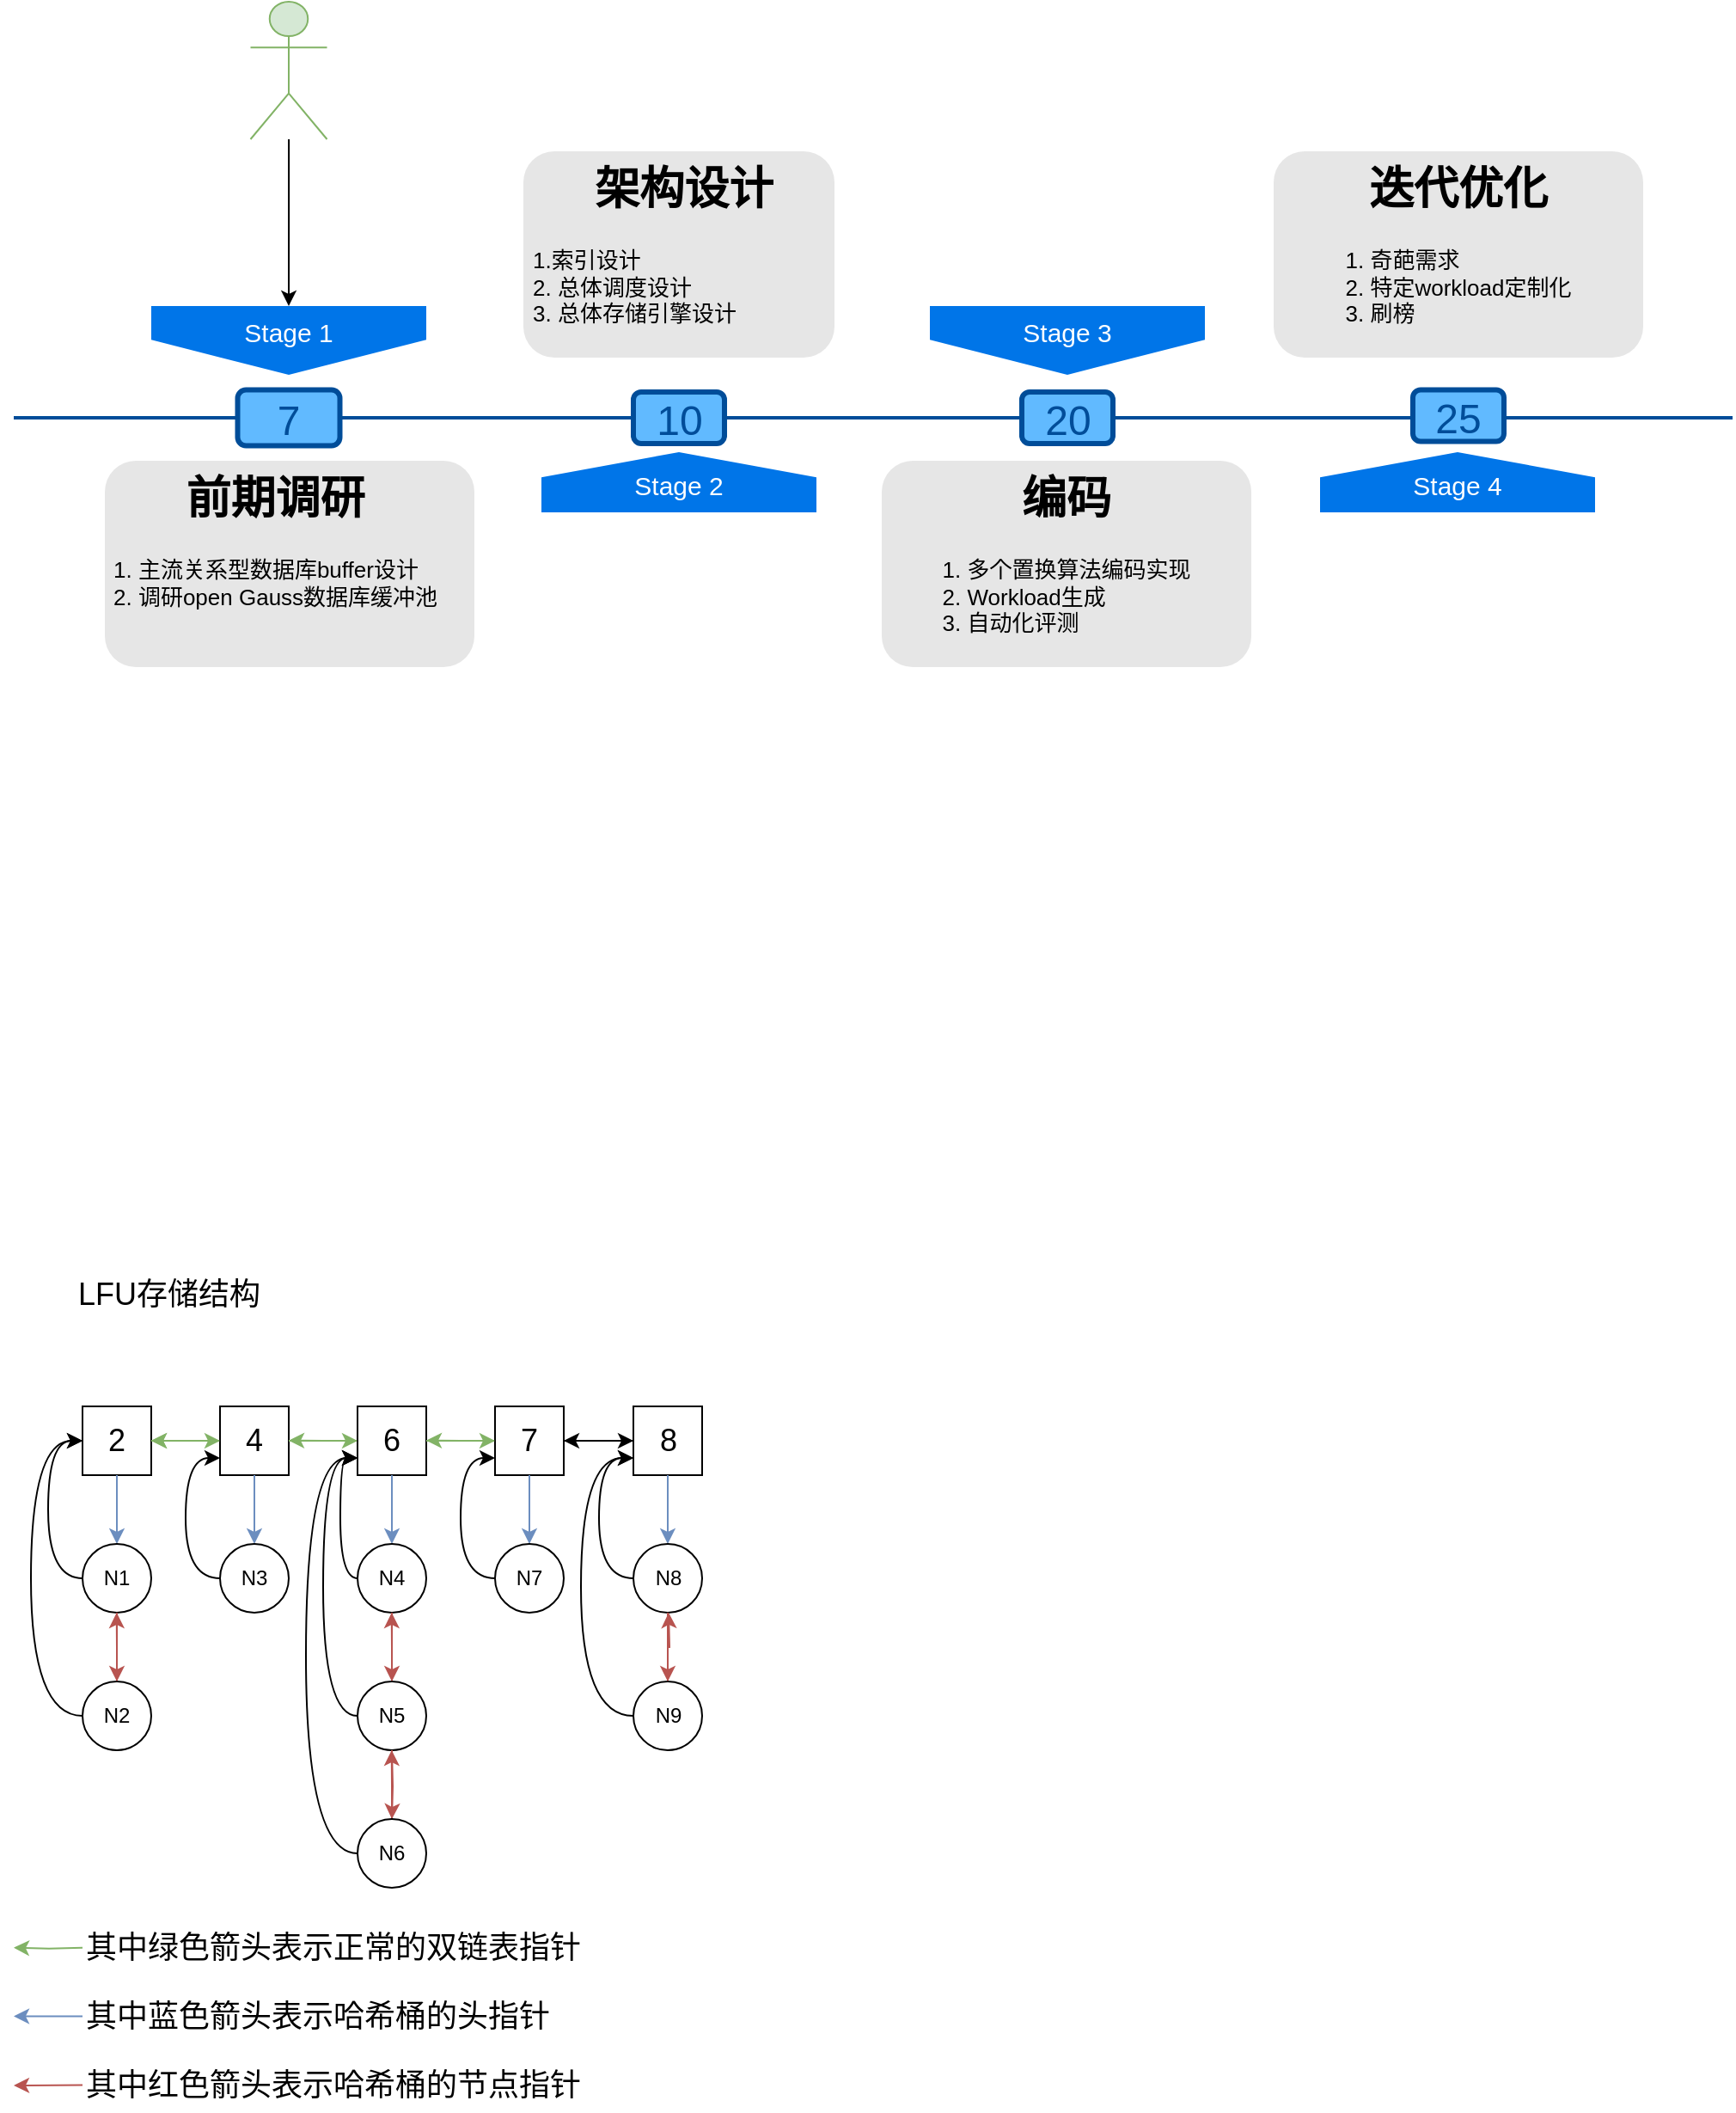 <mxfile version="13.7.9" type="device"><diagram name="Page-1" id="82e54ff1-d628-8f03-85c4-9753963a91cd"><mxGraphModel dx="685" dy="1418" grid="1" gridSize="10" guides="1" tooltips="1" connect="1" arrows="1" fold="1" page="1" pageScale="1" pageWidth="1100" pageHeight="850" background="#ffffff" math="0" shadow="0"><root><mxCell id="0"/><mxCell id="1" parent="0"/><mxCell id="4ec97bd9e5d20128-1" value="" style="line;strokeWidth=2;html=1;fillColor=none;fontSize=28;fontColor=#004D99;strokeColor=#004D99;" parent="1" vertex="1"><mxGeometry x="40" y="400" width="1000" height="10" as="geometry"/></mxCell><mxCell id="4ec97bd9e5d20128-5" value="Stage 1" style="shape=offPageConnector;whiteSpace=wrap;html=1;fillColor=#0075E8;fontSize=15;fontColor=#FFFFFF;size=0.509;verticalAlign=top;strokeColor=none;" parent="1" vertex="1"><mxGeometry x="120" y="340" width="160" height="40" as="geometry"/></mxCell><mxCell id="4ec97bd9e5d20128-6" value="&lt;span&gt;Stage 3&lt;/span&gt;" style="shape=offPageConnector;whiteSpace=wrap;html=1;fillColor=#0075E8;fontSize=15;fontColor=#FFFFFF;size=0.509;verticalAlign=top;strokeColor=none;" parent="1" vertex="1"><mxGeometry x="573" y="340" width="160" height="40" as="geometry"/></mxCell><mxCell id="4ec97bd9e5d20128-7" value="&lt;span&gt;Stage 2&lt;/span&gt;" style="shape=offPageConnector;whiteSpace=wrap;html=1;fillColor=#0075E8;fontSize=15;fontColor=#FFFFFF;size=0.418;flipV=1;verticalAlign=bottom;strokeColor=none;spacingBottom=4;" parent="1" vertex="1"><mxGeometry x="347" y="425" width="160" height="35" as="geometry"/></mxCell><mxCell id="4ec97bd9e5d20128-8" value="&lt;span&gt;Stage 4&lt;/span&gt;" style="shape=offPageConnector;whiteSpace=wrap;html=1;fillColor=#0075E8;fontSize=15;fontColor=#FFFFFF;size=0.418;flipV=1;verticalAlign=bottom;strokeColor=none;spacingBottom=4;" parent="1" vertex="1"><mxGeometry x="800" y="425" width="160" height="35" as="geometry"/></mxCell><mxCell id="4ec97bd9e5d20128-14" value="&lt;h1 style=&quot;text-align: center&quot;&gt;前期调研&lt;/h1&gt;&lt;div&gt;1. 主流关系型数据库buffer设计&lt;br&gt;&lt;/div&gt;&lt;div&gt;2. 调研open Gauss数据库缓冲池&lt;/div&gt;&lt;div&gt;&lt;br&gt;&lt;/div&gt;" style="text;html=1;spacing=5;spacingTop=-20;whiteSpace=wrap;overflow=hidden;strokeColor=none;strokeWidth=3;fillColor=#E6E6E6;fontSize=13;fontColor=#000000;align=left;rounded=1;" parent="1" vertex="1"><mxGeometry x="93" y="430" width="215" height="120" as="geometry"/></mxCell><mxCell id="4ec97bd9e5d20128-16" value="&lt;h1 style=&quot;text-align: right&quot;&gt;&amp;nbsp; &amp;nbsp; &amp;nbsp;架构设计&lt;/h1&gt;&lt;div&gt;1.索引设计&lt;/div&gt;&lt;div&gt;2. 总体调度设计&lt;/div&gt;&lt;div&gt;3. 总体存储引擎设计&lt;/div&gt;" style="text;html=1;spacing=5;spacingTop=-20;whiteSpace=wrap;overflow=hidden;strokeColor=none;strokeWidth=3;fillColor=#E6E6E6;fontSize=13;fontColor=#000000;align=left;rounded=1;" parent="1" vertex="1"><mxGeometry x="336.5" y="250" width="181" height="120" as="geometry"/></mxCell><mxCell id="4ec97bd9e5d20128-17" value="&lt;h1&gt;编码&lt;/h1&gt;&lt;div style=&quot;text-align: left&quot;&gt;1. 多个置换算法编码实现&lt;/div&gt;&lt;div style=&quot;text-align: left&quot;&gt;2. Workload生成&lt;/div&gt;&lt;div style=&quot;text-align: left&quot;&gt;3. 自动化评测&lt;/div&gt;" style="text;html=1;spacing=5;spacingTop=-20;whiteSpace=wrap;overflow=hidden;strokeColor=none;strokeWidth=3;fillColor=#E6E6E6;fontSize=13;fontColor=#000000;align=center;rounded=1;" parent="1" vertex="1"><mxGeometry x="545" y="430" width="215" height="120" as="geometry"/></mxCell><mxCell id="4ec97bd9e5d20128-18" value="&lt;h1&gt;迭代优化&lt;/h1&gt;&lt;div style=&quot;text-align: left&quot;&gt;1. 奇葩需求&lt;/div&gt;&lt;div style=&quot;text-align: left&quot;&gt;2. 特定workload定制化&lt;/div&gt;&lt;div style=&quot;text-align: left&quot;&gt;3. 刷榜&lt;/div&gt;" style="text;html=1;spacing=5;spacingTop=-20;whiteSpace=wrap;overflow=hidden;strokeColor=none;strokeWidth=3;fillColor=#E6E6E6;fontSize=13;fontColor=#000000;align=center;rounded=1;" parent="1" vertex="1"><mxGeometry x="773" y="250" width="215" height="120" as="geometry"/></mxCell><mxCell id="fuFxC5G7vqKhvWtZeMun-10" value="" style="edgeStyle=orthogonalEdgeStyle;rounded=0;orthogonalLoop=1;jettySize=auto;html=1;" parent="1" source="fuFxC5G7vqKhvWtZeMun-2" target="4ec97bd9e5d20128-5" edge="1"><mxGeometry relative="1" as="geometry"/></mxCell><mxCell id="fuFxC5G7vqKhvWtZeMun-2" value="" style="shape=umlActor;verticalLabelPosition=bottom;verticalAlign=top;html=1;outlineConnect=0;fillColor=#d5e8d4;strokeColor=#82b366;" parent="1" vertex="1"><mxGeometry x="177.75" y="163" width="44.5" height="80" as="geometry"/></mxCell><mxCell id="fuFxC5G7vqKhvWtZeMun-6" value="&lt;font style=&quot;font-size: 24px&quot;&gt;7&lt;/font&gt;" style="whiteSpace=wrap;html=1;align=center;fontSize=28;fontColor=#004D99;strokeColor=#004D99;strokeWidth=3;fillColor=#61BAFF;rounded=1;" parent="1" vertex="1"><mxGeometry x="170.25" y="388.75" width="59.5" height="32.5" as="geometry"/></mxCell><mxCell id="fuFxC5G7vqKhvWtZeMun-7" value="&lt;font style=&quot;font-size: 24px&quot;&gt;10&lt;/font&gt;" style="whiteSpace=wrap;html=1;align=center;fontSize=28;fontColor=#004D99;strokeColor=#004D99;strokeWidth=3;fillColor=#61BAFF;rounded=1;" parent="1" vertex="1"><mxGeometry x="400.5" y="390" width="53" height="30" as="geometry"/></mxCell><mxCell id="fuFxC5G7vqKhvWtZeMun-8" value="&lt;font style=&quot;font-size: 24px&quot;&gt;20&lt;/font&gt;" style="whiteSpace=wrap;html=1;align=center;fontSize=28;fontColor=#004D99;strokeColor=#004D99;strokeWidth=3;fillColor=#61BAFF;rounded=1;" parent="1" vertex="1"><mxGeometry x="626.5" y="390" width="53" height="30" as="geometry"/></mxCell><mxCell id="fuFxC5G7vqKhvWtZeMun-9" value="&lt;font style=&quot;font-size: 24px&quot;&gt;25&lt;/font&gt;" style="whiteSpace=wrap;html=1;align=center;fontSize=28;fontColor=#004D99;strokeColor=#004D99;strokeWidth=3;fillColor=#61BAFF;rounded=1;" parent="1" vertex="1"><mxGeometry x="854" y="388.75" width="53" height="30" as="geometry"/></mxCell><mxCell id="LZcLPNR7s_1Gfuueu0YZ-1" value="&lt;font style=&quot;font-size: 18px&quot;&gt;2&lt;/font&gt;" style="whiteSpace=wrap;html=1;aspect=fixed;" parent="1" vertex="1"><mxGeometry x="80" y="980" width="40" height="40" as="geometry"/></mxCell><mxCell id="LZcLPNR7s_1Gfuueu0YZ-26" style="edgeStyle=orthogonalEdgeStyle;rounded=0;orthogonalLoop=1;jettySize=auto;html=1;exitX=0;exitY=0.5;exitDx=0;exitDy=0;entryX=1;entryY=0.5;entryDx=0;entryDy=0;fillColor=#d5e8d4;strokeColor=#82b366;" parent="1" source="LZcLPNR7s_1Gfuueu0YZ-3" target="LZcLPNR7s_1Gfuueu0YZ-1" edge="1"><mxGeometry x="40" y="900" as="geometry"/></mxCell><mxCell id="LZcLPNR7s_1Gfuueu0YZ-45" value="" style="edgeStyle=orthogonalEdgeStyle;curved=1;orthogonalLoop=1;jettySize=auto;html=1;fontSize=18;fillColor=#d5e8d4;strokeColor=#82b366;" parent="1" source="LZcLPNR7s_1Gfuueu0YZ-3" target="LZcLPNR7s_1Gfuueu0YZ-1" edge="1"><mxGeometry x="40" y="900" as="geometry"/></mxCell><mxCell id="LZcLPNR7s_1Gfuueu0YZ-3" value="&lt;font style=&quot;font-size: 18px;&quot;&gt;4&lt;/font&gt;" style="whiteSpace=wrap;html=1;aspect=fixed;fontSize=18;" parent="1" vertex="1"><mxGeometry x="160" y="980" width="40" height="40" as="geometry"/></mxCell><mxCell id="LZcLPNR7s_1Gfuueu0YZ-25" style="edgeStyle=orthogonalEdgeStyle;rounded=0;orthogonalLoop=1;jettySize=auto;html=1;exitX=1;exitY=0.5;exitDx=0;exitDy=0;entryX=0;entryY=0.5;entryDx=0;entryDy=0;fillColor=#d5e8d4;strokeColor=#82b366;" parent="1" source="LZcLPNR7s_1Gfuueu0YZ-1" target="LZcLPNR7s_1Gfuueu0YZ-3" edge="1"><mxGeometry x="40" y="900" as="geometry"/></mxCell><mxCell id="LZcLPNR7s_1Gfuueu0YZ-29" style="edgeStyle=orthogonalEdgeStyle;rounded=0;orthogonalLoop=1;jettySize=auto;html=1;exitX=0;exitY=0.5;exitDx=0;exitDy=0;fillColor=#d5e8d4;strokeColor=#82b366;" parent="1" source="LZcLPNR7s_1Gfuueu0YZ-4" edge="1"><mxGeometry x="40" y="900" as="geometry"><mxPoint x="200" y="999.857" as="targetPoint"/></mxGeometry></mxCell><mxCell id="LZcLPNR7s_1Gfuueu0YZ-4" value="&lt;font style=&quot;font-size: 18px;&quot;&gt;6&lt;/font&gt;" style="whiteSpace=wrap;html=1;aspect=fixed;fontSize=18;" parent="1" vertex="1"><mxGeometry x="240" y="980" width="40" height="40" as="geometry"/></mxCell><mxCell id="LZcLPNR7s_1Gfuueu0YZ-28" style="edgeStyle=orthogonalEdgeStyle;rounded=0;orthogonalLoop=1;jettySize=auto;html=1;exitX=1;exitY=0.5;exitDx=0;exitDy=0;entryX=0;entryY=0.5;entryDx=0;entryDy=0;fillColor=#d5e8d4;strokeColor=#82b366;" parent="1" source="LZcLPNR7s_1Gfuueu0YZ-3" target="LZcLPNR7s_1Gfuueu0YZ-4" edge="1"><mxGeometry x="40" y="900" as="geometry"/></mxCell><mxCell id="LZcLPNR7s_1Gfuueu0YZ-31" style="edgeStyle=orthogonalEdgeStyle;rounded=0;orthogonalLoop=1;jettySize=auto;html=1;exitX=0;exitY=0.5;exitDx=0;exitDy=0;fillColor=#d5e8d4;strokeColor=#82b366;" parent="1" source="LZcLPNR7s_1Gfuueu0YZ-5" edge="1"><mxGeometry x="40" y="900" as="geometry"><mxPoint x="280" y="999.857" as="targetPoint"/></mxGeometry></mxCell><mxCell id="P6JqRoeLZyj-2Z9D7lsT-9" style="edgeStyle=orthogonalEdgeStyle;rounded=0;orthogonalLoop=1;jettySize=auto;html=1;exitX=1;exitY=0.5;exitDx=0;exitDy=0;entryX=0;entryY=0.5;entryDx=0;entryDy=0;" edge="1" parent="1" source="LZcLPNR7s_1Gfuueu0YZ-5" target="P6JqRoeLZyj-2Z9D7lsT-1"><mxGeometry relative="1" as="geometry"/></mxCell><mxCell id="LZcLPNR7s_1Gfuueu0YZ-5" value="&lt;font style=&quot;font-size: 18px;&quot;&gt;7&lt;/font&gt;" style="whiteSpace=wrap;html=1;aspect=fixed;fontSize=18;" parent="1" vertex="1"><mxGeometry x="320" y="980" width="40" height="40" as="geometry"/></mxCell><mxCell id="LZcLPNR7s_1Gfuueu0YZ-30" style="edgeStyle=orthogonalEdgeStyle;rounded=0;orthogonalLoop=1;jettySize=auto;html=1;exitX=1;exitY=0.5;exitDx=0;exitDy=0;entryX=0;entryY=0.5;entryDx=0;entryDy=0;fillColor=#d5e8d4;strokeColor=#82b366;" parent="1" source="LZcLPNR7s_1Gfuueu0YZ-4" target="LZcLPNR7s_1Gfuueu0YZ-5" edge="1"><mxGeometry x="40" y="900" as="geometry"/></mxCell><mxCell id="LZcLPNR7s_1Gfuueu0YZ-6" value="" style="endArrow=classic;html=1;exitX=0.5;exitY=1;exitDx=0;exitDy=0;fillColor=#dae8fc;strokeColor=#6c8ebf;" parent="1" source="LZcLPNR7s_1Gfuueu0YZ-1" edge="1"><mxGeometry x="40" y="900" width="50" height="50" as="geometry"><mxPoint x="80" y="1080" as="sourcePoint"/><mxPoint x="100" y="1060" as="targetPoint"/></mxGeometry></mxCell><mxCell id="LZcLPNR7s_1Gfuueu0YZ-36" style="edgeStyle=orthogonalEdgeStyle;orthogonalLoop=1;jettySize=auto;html=1;exitX=0;exitY=0.5;exitDx=0;exitDy=0;entryX=0;entryY=0.5;entryDx=0;entryDy=0;fontSize=18;curved=1;" parent="1" source="LZcLPNR7s_1Gfuueu0YZ-7" target="LZcLPNR7s_1Gfuueu0YZ-1" edge="1"><mxGeometry x="40" y="900" as="geometry"><Array as="points"><mxPoint x="60" y="1080"/><mxPoint x="60" y="1000"/></Array></mxGeometry></mxCell><mxCell id="LZcLPNR7s_1Gfuueu0YZ-7" value="N1" style="ellipse;whiteSpace=wrap;html=1;aspect=fixed;" parent="1" vertex="1"><mxGeometry x="80" y="1060" width="40" height="40" as="geometry"/></mxCell><mxCell id="LZcLPNR7s_1Gfuueu0YZ-32" style="edgeStyle=orthogonalEdgeStyle;rounded=0;orthogonalLoop=1;jettySize=auto;html=1;exitX=0.5;exitY=0;exitDx=0;exitDy=0;fillColor=#f8cecc;strokeColor=#b85450;" parent="1" source="LZcLPNR7s_1Gfuueu0YZ-8" edge="1"><mxGeometry x="40" y="900" as="geometry"><mxPoint x="99.857" y="1100" as="targetPoint"/></mxGeometry></mxCell><mxCell id="LZcLPNR7s_1Gfuueu0YZ-37" style="edgeStyle=orthogonalEdgeStyle;curved=1;orthogonalLoop=1;jettySize=auto;html=1;fontSize=18;" parent="1" source="LZcLPNR7s_1Gfuueu0YZ-8" edge="1"><mxGeometry x="40" y="900" as="geometry"><mxPoint x="80" y="1000" as="targetPoint"/><Array as="points"><mxPoint x="50" y="1160"/><mxPoint x="50" y="1000"/></Array></mxGeometry></mxCell><mxCell id="LZcLPNR7s_1Gfuueu0YZ-8" value="&lt;span&gt;N2&lt;br&gt;&lt;/span&gt;" style="ellipse;whiteSpace=wrap;html=1;aspect=fixed;" parent="1" vertex="1"><mxGeometry x="80" y="1140" width="40" height="40" as="geometry"/></mxCell><mxCell id="LZcLPNR7s_1Gfuueu0YZ-9" value="" style="edgeStyle=orthogonalEdgeStyle;rounded=0;orthogonalLoop=1;jettySize=auto;html=1;fillColor=#f8cecc;strokeColor=#b85450;" parent="1" source="LZcLPNR7s_1Gfuueu0YZ-7" target="LZcLPNR7s_1Gfuueu0YZ-8" edge="1"><mxGeometry x="40" y="900" as="geometry"/></mxCell><mxCell id="LZcLPNR7s_1Gfuueu0YZ-10" value="" style="endArrow=classic;html=1;exitX=0.5;exitY=1;exitDx=0;exitDy=0;fillColor=#dae8fc;strokeColor=#6c8ebf;" parent="1" edge="1"><mxGeometry x="40" y="900" width="50" height="50" as="geometry"><mxPoint x="180" y="1020" as="sourcePoint"/><mxPoint x="180" y="1060" as="targetPoint"/></mxGeometry></mxCell><mxCell id="LZcLPNR7s_1Gfuueu0YZ-38" style="edgeStyle=orthogonalEdgeStyle;curved=1;orthogonalLoop=1;jettySize=auto;html=1;exitX=0;exitY=0.5;exitDx=0;exitDy=0;entryX=0;entryY=0.75;entryDx=0;entryDy=0;fontSize=18;" parent="1" source="LZcLPNR7s_1Gfuueu0YZ-12" target="LZcLPNR7s_1Gfuueu0YZ-3" edge="1"><mxGeometry x="40" y="900" as="geometry"/></mxCell><mxCell id="LZcLPNR7s_1Gfuueu0YZ-12" value="&lt;span&gt;N3&lt;/span&gt;" style="ellipse;whiteSpace=wrap;html=1;aspect=fixed;" parent="1" vertex="1"><mxGeometry x="160" y="1060" width="40" height="40" as="geometry"/></mxCell><mxCell id="LZcLPNR7s_1Gfuueu0YZ-14" value="" style="endArrow=classic;html=1;exitX=0.5;exitY=1;exitDx=0;exitDy=0;fillColor=#dae8fc;strokeColor=#6c8ebf;" parent="1" edge="1"><mxGeometry x="40" y="900" width="50" height="50" as="geometry"><mxPoint x="260" y="1020" as="sourcePoint"/><mxPoint x="260" y="1060" as="targetPoint"/></mxGeometry></mxCell><mxCell id="LZcLPNR7s_1Gfuueu0YZ-39" style="edgeStyle=orthogonalEdgeStyle;curved=1;orthogonalLoop=1;jettySize=auto;html=1;exitX=0;exitY=0.5;exitDx=0;exitDy=0;entryX=0;entryY=0.75;entryDx=0;entryDy=0;fontSize=18;" parent="1" source="LZcLPNR7s_1Gfuueu0YZ-16" target="LZcLPNR7s_1Gfuueu0YZ-4" edge="1"><mxGeometry x="40" y="900" as="geometry"><Array as="points"><mxPoint x="230" y="1080"/><mxPoint x="230" y="1010"/></Array></mxGeometry></mxCell><mxCell id="LZcLPNR7s_1Gfuueu0YZ-16" value="&lt;span&gt;N4&lt;/span&gt;" style="ellipse;whiteSpace=wrap;html=1;aspect=fixed;" parent="1" vertex="1"><mxGeometry x="240" y="1060" width="40" height="40" as="geometry"/></mxCell><mxCell id="LZcLPNR7s_1Gfuueu0YZ-33" style="edgeStyle=orthogonalEdgeStyle;rounded=0;orthogonalLoop=1;jettySize=auto;html=1;exitX=0.5;exitY=0;exitDx=0;exitDy=0;fontSize=18;fillColor=#f8cecc;strokeColor=#b85450;" parent="1" source="LZcLPNR7s_1Gfuueu0YZ-17" edge="1"><mxGeometry x="40" y="900" as="geometry"><mxPoint x="259.857" y="1100" as="targetPoint"/></mxGeometry></mxCell><mxCell id="LZcLPNR7s_1Gfuueu0YZ-40" style="edgeStyle=orthogonalEdgeStyle;curved=1;orthogonalLoop=1;jettySize=auto;html=1;exitX=0;exitY=0.5;exitDx=0;exitDy=0;entryX=0;entryY=0.75;entryDx=0;entryDy=0;fontSize=18;" parent="1" source="LZcLPNR7s_1Gfuueu0YZ-17" target="LZcLPNR7s_1Gfuueu0YZ-4" edge="1"><mxGeometry x="40" y="900" as="geometry"><Array as="points"><mxPoint x="220" y="1160"/><mxPoint x="220" y="1010"/></Array></mxGeometry></mxCell><mxCell id="LZcLPNR7s_1Gfuueu0YZ-17" value="&lt;span&gt;N5&lt;/span&gt;" style="ellipse;whiteSpace=wrap;html=1;aspect=fixed;" parent="1" vertex="1"><mxGeometry x="240" y="1140" width="40" height="40" as="geometry"/></mxCell><mxCell id="LZcLPNR7s_1Gfuueu0YZ-15" value="" style="edgeStyle=orthogonalEdgeStyle;rounded=0;orthogonalLoop=1;jettySize=auto;html=1;fillColor=#f8cecc;strokeColor=#b85450;" parent="1" source="LZcLPNR7s_1Gfuueu0YZ-16" target="LZcLPNR7s_1Gfuueu0YZ-17" edge="1"><mxGeometry x="40" y="900" as="geometry"/></mxCell><mxCell id="LZcLPNR7s_1Gfuueu0YZ-18" value="" style="endArrow=classic;html=1;exitX=0.5;exitY=1;exitDx=0;exitDy=0;fillColor=#dae8fc;strokeColor=#6c8ebf;" parent="1" edge="1"><mxGeometry x="40" y="900" width="50" height="50" as="geometry"><mxPoint x="340" y="1020" as="sourcePoint"/><mxPoint x="340" y="1060" as="targetPoint"/></mxGeometry></mxCell><mxCell id="LZcLPNR7s_1Gfuueu0YZ-42" style="edgeStyle=orthogonalEdgeStyle;curved=1;orthogonalLoop=1;jettySize=auto;html=1;exitX=0;exitY=0.5;exitDx=0;exitDy=0;entryX=0;entryY=0.75;entryDx=0;entryDy=0;fontSize=18;" parent="1" source="LZcLPNR7s_1Gfuueu0YZ-20" target="LZcLPNR7s_1Gfuueu0YZ-5" edge="1"><mxGeometry x="40" y="900" as="geometry"/></mxCell><mxCell id="LZcLPNR7s_1Gfuueu0YZ-20" value="&lt;span&gt;N7&lt;/span&gt;" style="ellipse;whiteSpace=wrap;html=1;aspect=fixed;" parent="1" vertex="1"><mxGeometry x="320" y="1060" width="40" height="40" as="geometry"/></mxCell><mxCell id="LZcLPNR7s_1Gfuueu0YZ-22" value="" style="edgeStyle=orthogonalEdgeStyle;rounded=0;orthogonalLoop=1;jettySize=auto;html=1;fillColor=#f8cecc;strokeColor=#b85450;" parent="1" target="LZcLPNR7s_1Gfuueu0YZ-23" edge="1"><mxGeometry x="40" y="900" as="geometry"><mxPoint x="260" y="1180" as="sourcePoint"/></mxGeometry></mxCell><mxCell id="LZcLPNR7s_1Gfuueu0YZ-34" style="edgeStyle=orthogonalEdgeStyle;rounded=0;orthogonalLoop=1;jettySize=auto;html=1;exitX=0.5;exitY=0;exitDx=0;exitDy=0;fontSize=18;fillColor=#f8cecc;strokeColor=#b85450;" parent="1" source="LZcLPNR7s_1Gfuueu0YZ-23" edge="1"><mxGeometry x="40" y="900" as="geometry"><mxPoint x="259.857" y="1180" as="targetPoint"/></mxGeometry></mxCell><mxCell id="LZcLPNR7s_1Gfuueu0YZ-41" style="edgeStyle=orthogonalEdgeStyle;curved=1;orthogonalLoop=1;jettySize=auto;html=1;exitX=0;exitY=0.5;exitDx=0;exitDy=0;fontSize=18;" parent="1" source="LZcLPNR7s_1Gfuueu0YZ-23" edge="1"><mxGeometry x="40" y="900" as="geometry"><mxPoint x="240.143" y="1010" as="targetPoint"/><Array as="points"><mxPoint x="210" y="1240"/><mxPoint x="210" y="1010"/></Array></mxGeometry></mxCell><mxCell id="LZcLPNR7s_1Gfuueu0YZ-23" value="&lt;span&gt;N6&lt;/span&gt;" style="ellipse;whiteSpace=wrap;html=1;aspect=fixed;" parent="1" vertex="1"><mxGeometry x="240" y="1220" width="40" height="40" as="geometry"/></mxCell><mxCell id="LZcLPNR7s_1Gfuueu0YZ-44" value="LFU存储结构" style="text;html=1;align=center;verticalAlign=middle;resizable=0;points=[];autosize=1;fontSize=18;" parent="1" vertex="1"><mxGeometry x="70" y="900" width="120" height="30" as="geometry"/></mxCell><mxCell id="LZcLPNR7s_1Gfuueu0YZ-46" value="其中绿色箭头表示正常的双链表指针" style="text;html=1;align=left;verticalAlign=middle;resizable=0;points=[];autosize=1;fontSize=18;" parent="1" vertex="1"><mxGeometry x="80" y="1280" width="300" height="30" as="geometry"/></mxCell><mxCell id="LZcLPNR7s_1Gfuueu0YZ-47" value="其中蓝色箭头表示哈希桶的头指针" style="text;html=1;align=left;verticalAlign=middle;resizable=0;points=[];autosize=1;fontSize=18;" parent="1" vertex="1"><mxGeometry x="80" y="1320" width="290" height="30" as="geometry"/></mxCell><mxCell id="LZcLPNR7s_1Gfuueu0YZ-48" value="其中红色箭头表示哈希桶的节点指针" style="text;html=1;align=left;verticalAlign=middle;resizable=0;points=[];autosize=1;fontSize=18;" parent="1" vertex="1"><mxGeometry x="80" y="1360" width="300" height="30" as="geometry"/></mxCell><mxCell id="LZcLPNR7s_1Gfuueu0YZ-49" value="" style="edgeStyle=orthogonalEdgeStyle;curved=1;orthogonalLoop=1;jettySize=auto;html=1;fontSize=18;fillColor=#d5e8d4;strokeColor=#82b366;" parent="1" edge="1"><mxGeometry x="40" y="900" as="geometry"><mxPoint x="80" y="1294.86" as="sourcePoint"/><mxPoint x="40" y="1294.86" as="targetPoint"/></mxGeometry></mxCell><mxCell id="LZcLPNR7s_1Gfuueu0YZ-50" value="" style="endArrow=classic;html=1;exitX=0.5;exitY=1;exitDx=0;exitDy=0;fillColor=#dae8fc;strokeColor=#6c8ebf;" parent="1" edge="1"><mxGeometry x="40" y="900" width="50" height="50" as="geometry"><mxPoint x="80" y="1334.71" as="sourcePoint"/><mxPoint x="40" y="1334.71" as="targetPoint"/></mxGeometry></mxCell><mxCell id="LZcLPNR7s_1Gfuueu0YZ-52" style="edgeStyle=orthogonalEdgeStyle;rounded=0;orthogonalLoop=1;jettySize=auto;html=1;exitX=0.5;exitY=0;exitDx=0;exitDy=0;fontSize=18;fillColor=#f8cecc;strokeColor=#b85450;" parent="1" edge="1"><mxGeometry x="40" y="900" as="geometry"><mxPoint x="40" y="1375" as="targetPoint"/><mxPoint x="80" y="1374.71" as="sourcePoint"/><Array as="points"><mxPoint x="79.53" y="1374.71"/><mxPoint x="79.53" y="1374.71"/></Array></mxGeometry></mxCell><mxCell id="P6JqRoeLZyj-2Z9D7lsT-10" style="edgeStyle=orthogonalEdgeStyle;rounded=0;orthogonalLoop=1;jettySize=auto;html=1;exitX=0;exitY=0.5;exitDx=0;exitDy=0;" edge="1" parent="1" source="P6JqRoeLZyj-2Z9D7lsT-1"><mxGeometry relative="1" as="geometry"><mxPoint x="360" y="1000" as="targetPoint"/></mxGeometry></mxCell><mxCell id="P6JqRoeLZyj-2Z9D7lsT-1" value="&lt;font style=&quot;font-size: 18px&quot;&gt;8&lt;/font&gt;" style="whiteSpace=wrap;html=1;aspect=fixed;fontSize=18;" vertex="1" parent="1"><mxGeometry x="400.5" y="980" width="40" height="40" as="geometry"/></mxCell><mxCell id="P6JqRoeLZyj-2Z9D7lsT-2" value="" style="endArrow=classic;html=1;exitX=0.5;exitY=1;exitDx=0;exitDy=0;fillColor=#dae8fc;strokeColor=#6c8ebf;entryX=0.5;entryY=0;entryDx=0;entryDy=0;" edge="1" parent="1" source="P6JqRoeLZyj-2Z9D7lsT-1" target="P6JqRoeLZyj-2Z9D7lsT-4"><mxGeometry x="187" y="900" width="50" height="50" as="geometry"><mxPoint x="487" y="1020" as="sourcePoint"/><mxPoint x="487" y="1060" as="targetPoint"/></mxGeometry></mxCell><mxCell id="P6JqRoeLZyj-2Z9D7lsT-3" style="edgeStyle=orthogonalEdgeStyle;curved=1;orthogonalLoop=1;jettySize=auto;html=1;exitX=0;exitY=0.5;exitDx=0;exitDy=0;entryX=0;entryY=0.75;entryDx=0;entryDy=0;fontSize=18;" edge="1" parent="1" source="P6JqRoeLZyj-2Z9D7lsT-4" target="P6JqRoeLZyj-2Z9D7lsT-1"><mxGeometry x="187" y="900" as="geometry"/></mxCell><mxCell id="P6JqRoeLZyj-2Z9D7lsT-4" value="&lt;span&gt;N8&lt;/span&gt;" style="ellipse;whiteSpace=wrap;html=1;aspect=fixed;" vertex="1" parent="1"><mxGeometry x="400.5" y="1060" width="40" height="40" as="geometry"/></mxCell><mxCell id="P6JqRoeLZyj-2Z9D7lsT-5" style="edgeStyle=orthogonalEdgeStyle;rounded=0;orthogonalLoop=1;jettySize=auto;html=1;exitX=0.5;exitY=0;exitDx=0;exitDy=0;fontSize=18;fillColor=#f8cecc;strokeColor=#b85450;" edge="1" parent="1" source="P6JqRoeLZyj-2Z9D7lsT-7"><mxGeometry x="187" y="900" as="geometry"><mxPoint x="421" y="1100" as="targetPoint"/></mxGeometry></mxCell><mxCell id="P6JqRoeLZyj-2Z9D7lsT-6" style="edgeStyle=orthogonalEdgeStyle;curved=1;orthogonalLoop=1;jettySize=auto;html=1;exitX=0;exitY=0.5;exitDx=0;exitDy=0;fontSize=18;entryX=0;entryY=0.75;entryDx=0;entryDy=0;" edge="1" parent="1" source="P6JqRoeLZyj-2Z9D7lsT-7" target="P6JqRoeLZyj-2Z9D7lsT-1"><mxGeometry x="187" y="900" as="geometry"><mxPoint x="467.143" y="1010" as="targetPoint"/><Array as="points"><mxPoint x="370" y="1160"/><mxPoint x="370" y="1010"/></Array></mxGeometry></mxCell><mxCell id="P6JqRoeLZyj-2Z9D7lsT-7" value="&lt;span&gt;N9&lt;/span&gt;" style="ellipse;whiteSpace=wrap;html=1;aspect=fixed;" vertex="1" parent="1"><mxGeometry x="400.5" y="1140" width="40" height="40" as="geometry"/></mxCell><mxCell id="P6JqRoeLZyj-2Z9D7lsT-8" value="" style="edgeStyle=orthogonalEdgeStyle;rounded=0;orthogonalLoop=1;jettySize=auto;html=1;fillColor=#f8cecc;strokeColor=#b85450;" edge="1" parent="1" source="P6JqRoeLZyj-2Z9D7lsT-4" target="P6JqRoeLZyj-2Z9D7lsT-7"><mxGeometry x="187" y="900" as="geometry"/></mxCell></root></mxGraphModel></diagram></mxfile>